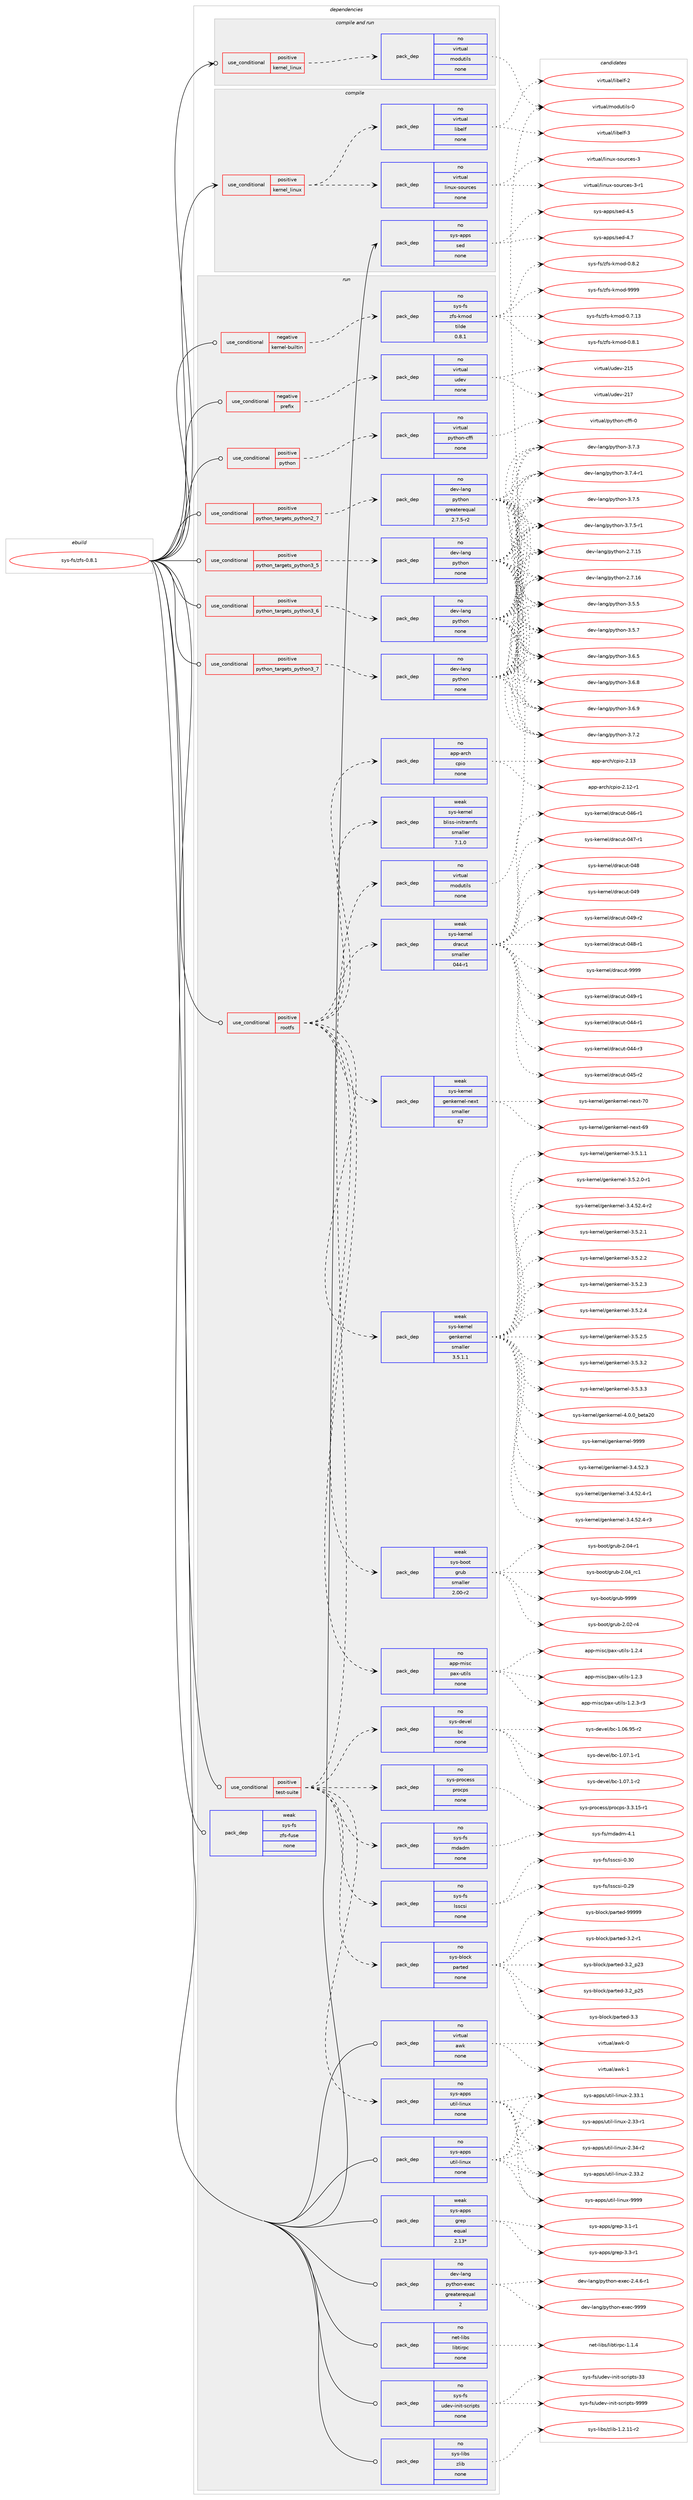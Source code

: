 digraph prolog {

# *************
# Graph options
# *************

newrank=true;
concentrate=true;
compound=true;
graph [rankdir=LR,fontname=Helvetica,fontsize=10,ranksep=1.5];#, ranksep=2.5, nodesep=0.2];
edge  [arrowhead=vee];
node  [fontname=Helvetica,fontsize=10];

# **********
# The ebuild
# **********

subgraph cluster_leftcol {
color=gray;
rank=same;
label=<<i>ebuild</i>>;
id [label="sys-fs/zfs-0.8.1", color=red, width=4, href="../sys-fs/zfs-0.8.1.svg"];
}

# ****************
# The dependencies
# ****************

subgraph cluster_midcol {
color=gray;
label=<<i>dependencies</i>>;
subgraph cluster_compile {
fillcolor="#eeeeee";
style=filled;
label=<<i>compile</i>>;
subgraph cond214750 {
dependency893509 [label=<<TABLE BORDER="0" CELLBORDER="1" CELLSPACING="0" CELLPADDING="4"><TR><TD ROWSPAN="3" CELLPADDING="10">use_conditional</TD></TR><TR><TD>positive</TD></TR><TR><TD>kernel_linux</TD></TR></TABLE>>, shape=none, color=red];
subgraph pack663098 {
dependency893510 [label=<<TABLE BORDER="0" CELLBORDER="1" CELLSPACING="0" CELLPADDING="4" WIDTH="220"><TR><TD ROWSPAN="6" CELLPADDING="30">pack_dep</TD></TR><TR><TD WIDTH="110">no</TD></TR><TR><TD>virtual</TD></TR><TR><TD>linux-sources</TD></TR><TR><TD>none</TD></TR><TR><TD></TD></TR></TABLE>>, shape=none, color=blue];
}
dependency893509:e -> dependency893510:w [weight=20,style="dashed",arrowhead="vee"];
subgraph pack663099 {
dependency893511 [label=<<TABLE BORDER="0" CELLBORDER="1" CELLSPACING="0" CELLPADDING="4" WIDTH="220"><TR><TD ROWSPAN="6" CELLPADDING="30">pack_dep</TD></TR><TR><TD WIDTH="110">no</TD></TR><TR><TD>virtual</TD></TR><TR><TD>libelf</TD></TR><TR><TD>none</TD></TR><TR><TD></TD></TR></TABLE>>, shape=none, color=blue];
}
dependency893509:e -> dependency893511:w [weight=20,style="dashed",arrowhead="vee"];
}
id:e -> dependency893509:w [weight=20,style="solid",arrowhead="vee"];
subgraph pack663100 {
dependency893512 [label=<<TABLE BORDER="0" CELLBORDER="1" CELLSPACING="0" CELLPADDING="4" WIDTH="220"><TR><TD ROWSPAN="6" CELLPADDING="30">pack_dep</TD></TR><TR><TD WIDTH="110">no</TD></TR><TR><TD>sys-apps</TD></TR><TR><TD>sed</TD></TR><TR><TD>none</TD></TR><TR><TD></TD></TR></TABLE>>, shape=none, color=blue];
}
id:e -> dependency893512:w [weight=20,style="solid",arrowhead="vee"];
}
subgraph cluster_compileandrun {
fillcolor="#eeeeee";
style=filled;
label=<<i>compile and run</i>>;
subgraph cond214751 {
dependency893513 [label=<<TABLE BORDER="0" CELLBORDER="1" CELLSPACING="0" CELLPADDING="4"><TR><TD ROWSPAN="3" CELLPADDING="10">use_conditional</TD></TR><TR><TD>positive</TD></TR><TR><TD>kernel_linux</TD></TR></TABLE>>, shape=none, color=red];
subgraph pack663101 {
dependency893514 [label=<<TABLE BORDER="0" CELLBORDER="1" CELLSPACING="0" CELLPADDING="4" WIDTH="220"><TR><TD ROWSPAN="6" CELLPADDING="30">pack_dep</TD></TR><TR><TD WIDTH="110">no</TD></TR><TR><TD>virtual</TD></TR><TR><TD>modutils</TD></TR><TR><TD>none</TD></TR><TR><TD></TD></TR></TABLE>>, shape=none, color=blue];
}
dependency893513:e -> dependency893514:w [weight=20,style="dashed",arrowhead="vee"];
}
id:e -> dependency893513:w [weight=20,style="solid",arrowhead="odotvee"];
}
subgraph cluster_run {
fillcolor="#eeeeee";
style=filled;
label=<<i>run</i>>;
subgraph cond214752 {
dependency893515 [label=<<TABLE BORDER="0" CELLBORDER="1" CELLSPACING="0" CELLPADDING="4"><TR><TD ROWSPAN="3" CELLPADDING="10">use_conditional</TD></TR><TR><TD>negative</TD></TR><TR><TD>kernel-builtin</TD></TR></TABLE>>, shape=none, color=red];
subgraph pack663102 {
dependency893516 [label=<<TABLE BORDER="0" CELLBORDER="1" CELLSPACING="0" CELLPADDING="4" WIDTH="220"><TR><TD ROWSPAN="6" CELLPADDING="30">pack_dep</TD></TR><TR><TD WIDTH="110">no</TD></TR><TR><TD>sys-fs</TD></TR><TR><TD>zfs-kmod</TD></TR><TR><TD>tilde</TD></TR><TR><TD>0.8.1</TD></TR></TABLE>>, shape=none, color=blue];
}
dependency893515:e -> dependency893516:w [weight=20,style="dashed",arrowhead="vee"];
}
id:e -> dependency893515:w [weight=20,style="solid",arrowhead="odot"];
subgraph cond214753 {
dependency893517 [label=<<TABLE BORDER="0" CELLBORDER="1" CELLSPACING="0" CELLPADDING="4"><TR><TD ROWSPAN="3" CELLPADDING="10">use_conditional</TD></TR><TR><TD>negative</TD></TR><TR><TD>prefix</TD></TR></TABLE>>, shape=none, color=red];
subgraph pack663103 {
dependency893518 [label=<<TABLE BORDER="0" CELLBORDER="1" CELLSPACING="0" CELLPADDING="4" WIDTH="220"><TR><TD ROWSPAN="6" CELLPADDING="30">pack_dep</TD></TR><TR><TD WIDTH="110">no</TD></TR><TR><TD>virtual</TD></TR><TR><TD>udev</TD></TR><TR><TD>none</TD></TR><TR><TD></TD></TR></TABLE>>, shape=none, color=blue];
}
dependency893517:e -> dependency893518:w [weight=20,style="dashed",arrowhead="vee"];
}
id:e -> dependency893517:w [weight=20,style="solid",arrowhead="odot"];
subgraph cond214754 {
dependency893519 [label=<<TABLE BORDER="0" CELLBORDER="1" CELLSPACING="0" CELLPADDING="4"><TR><TD ROWSPAN="3" CELLPADDING="10">use_conditional</TD></TR><TR><TD>positive</TD></TR><TR><TD>python</TD></TR></TABLE>>, shape=none, color=red];
subgraph pack663104 {
dependency893520 [label=<<TABLE BORDER="0" CELLBORDER="1" CELLSPACING="0" CELLPADDING="4" WIDTH="220"><TR><TD ROWSPAN="6" CELLPADDING="30">pack_dep</TD></TR><TR><TD WIDTH="110">no</TD></TR><TR><TD>virtual</TD></TR><TR><TD>python-cffi</TD></TR><TR><TD>none</TD></TR><TR><TD></TD></TR></TABLE>>, shape=none, color=blue];
}
dependency893519:e -> dependency893520:w [weight=20,style="dashed",arrowhead="vee"];
}
id:e -> dependency893519:w [weight=20,style="solid",arrowhead="odot"];
subgraph cond214755 {
dependency893521 [label=<<TABLE BORDER="0" CELLBORDER="1" CELLSPACING="0" CELLPADDING="4"><TR><TD ROWSPAN="3" CELLPADDING="10">use_conditional</TD></TR><TR><TD>positive</TD></TR><TR><TD>python_targets_python2_7</TD></TR></TABLE>>, shape=none, color=red];
subgraph pack663105 {
dependency893522 [label=<<TABLE BORDER="0" CELLBORDER="1" CELLSPACING="0" CELLPADDING="4" WIDTH="220"><TR><TD ROWSPAN="6" CELLPADDING="30">pack_dep</TD></TR><TR><TD WIDTH="110">no</TD></TR><TR><TD>dev-lang</TD></TR><TR><TD>python</TD></TR><TR><TD>greaterequal</TD></TR><TR><TD>2.7.5-r2</TD></TR></TABLE>>, shape=none, color=blue];
}
dependency893521:e -> dependency893522:w [weight=20,style="dashed",arrowhead="vee"];
}
id:e -> dependency893521:w [weight=20,style="solid",arrowhead="odot"];
subgraph cond214756 {
dependency893523 [label=<<TABLE BORDER="0" CELLBORDER="1" CELLSPACING="0" CELLPADDING="4"><TR><TD ROWSPAN="3" CELLPADDING="10">use_conditional</TD></TR><TR><TD>positive</TD></TR><TR><TD>python_targets_python3_5</TD></TR></TABLE>>, shape=none, color=red];
subgraph pack663106 {
dependency893524 [label=<<TABLE BORDER="0" CELLBORDER="1" CELLSPACING="0" CELLPADDING="4" WIDTH="220"><TR><TD ROWSPAN="6" CELLPADDING="30">pack_dep</TD></TR><TR><TD WIDTH="110">no</TD></TR><TR><TD>dev-lang</TD></TR><TR><TD>python</TD></TR><TR><TD>none</TD></TR><TR><TD></TD></TR></TABLE>>, shape=none, color=blue];
}
dependency893523:e -> dependency893524:w [weight=20,style="dashed",arrowhead="vee"];
}
id:e -> dependency893523:w [weight=20,style="solid",arrowhead="odot"];
subgraph cond214757 {
dependency893525 [label=<<TABLE BORDER="0" CELLBORDER="1" CELLSPACING="0" CELLPADDING="4"><TR><TD ROWSPAN="3" CELLPADDING="10">use_conditional</TD></TR><TR><TD>positive</TD></TR><TR><TD>python_targets_python3_6</TD></TR></TABLE>>, shape=none, color=red];
subgraph pack663107 {
dependency893526 [label=<<TABLE BORDER="0" CELLBORDER="1" CELLSPACING="0" CELLPADDING="4" WIDTH="220"><TR><TD ROWSPAN="6" CELLPADDING="30">pack_dep</TD></TR><TR><TD WIDTH="110">no</TD></TR><TR><TD>dev-lang</TD></TR><TR><TD>python</TD></TR><TR><TD>none</TD></TR><TR><TD></TD></TR></TABLE>>, shape=none, color=blue];
}
dependency893525:e -> dependency893526:w [weight=20,style="dashed",arrowhead="vee"];
}
id:e -> dependency893525:w [weight=20,style="solid",arrowhead="odot"];
subgraph cond214758 {
dependency893527 [label=<<TABLE BORDER="0" CELLBORDER="1" CELLSPACING="0" CELLPADDING="4"><TR><TD ROWSPAN="3" CELLPADDING="10">use_conditional</TD></TR><TR><TD>positive</TD></TR><TR><TD>python_targets_python3_7</TD></TR></TABLE>>, shape=none, color=red];
subgraph pack663108 {
dependency893528 [label=<<TABLE BORDER="0" CELLBORDER="1" CELLSPACING="0" CELLPADDING="4" WIDTH="220"><TR><TD ROWSPAN="6" CELLPADDING="30">pack_dep</TD></TR><TR><TD WIDTH="110">no</TD></TR><TR><TD>dev-lang</TD></TR><TR><TD>python</TD></TR><TR><TD>none</TD></TR><TR><TD></TD></TR></TABLE>>, shape=none, color=blue];
}
dependency893527:e -> dependency893528:w [weight=20,style="dashed",arrowhead="vee"];
}
id:e -> dependency893527:w [weight=20,style="solid",arrowhead="odot"];
subgraph cond214759 {
dependency893529 [label=<<TABLE BORDER="0" CELLBORDER="1" CELLSPACING="0" CELLPADDING="4"><TR><TD ROWSPAN="3" CELLPADDING="10">use_conditional</TD></TR><TR><TD>positive</TD></TR><TR><TD>rootfs</TD></TR></TABLE>>, shape=none, color=red];
subgraph pack663109 {
dependency893530 [label=<<TABLE BORDER="0" CELLBORDER="1" CELLSPACING="0" CELLPADDING="4" WIDTH="220"><TR><TD ROWSPAN="6" CELLPADDING="30">pack_dep</TD></TR><TR><TD WIDTH="110">no</TD></TR><TR><TD>app-arch</TD></TR><TR><TD>cpio</TD></TR><TR><TD>none</TD></TR><TR><TD></TD></TR></TABLE>>, shape=none, color=blue];
}
dependency893529:e -> dependency893530:w [weight=20,style="dashed",arrowhead="vee"];
subgraph pack663110 {
dependency893531 [label=<<TABLE BORDER="0" CELLBORDER="1" CELLSPACING="0" CELLPADDING="4" WIDTH="220"><TR><TD ROWSPAN="6" CELLPADDING="30">pack_dep</TD></TR><TR><TD WIDTH="110">no</TD></TR><TR><TD>app-misc</TD></TR><TR><TD>pax-utils</TD></TR><TR><TD>none</TD></TR><TR><TD></TD></TR></TABLE>>, shape=none, color=blue];
}
dependency893529:e -> dependency893531:w [weight=20,style="dashed",arrowhead="vee"];
subgraph pack663111 {
dependency893532 [label=<<TABLE BORDER="0" CELLBORDER="1" CELLSPACING="0" CELLPADDING="4" WIDTH="220"><TR><TD ROWSPAN="6" CELLPADDING="30">pack_dep</TD></TR><TR><TD WIDTH="110">weak</TD></TR><TR><TD>sys-boot</TD></TR><TR><TD>grub</TD></TR><TR><TD>smaller</TD></TR><TR><TD>2.00-r2</TD></TR></TABLE>>, shape=none, color=blue];
}
dependency893529:e -> dependency893532:w [weight=20,style="dashed",arrowhead="vee"];
subgraph pack663112 {
dependency893533 [label=<<TABLE BORDER="0" CELLBORDER="1" CELLSPACING="0" CELLPADDING="4" WIDTH="220"><TR><TD ROWSPAN="6" CELLPADDING="30">pack_dep</TD></TR><TR><TD WIDTH="110">weak</TD></TR><TR><TD>sys-kernel</TD></TR><TR><TD>genkernel</TD></TR><TR><TD>smaller</TD></TR><TR><TD>3.5.1.1</TD></TR></TABLE>>, shape=none, color=blue];
}
dependency893529:e -> dependency893533:w [weight=20,style="dashed",arrowhead="vee"];
subgraph pack663113 {
dependency893534 [label=<<TABLE BORDER="0" CELLBORDER="1" CELLSPACING="0" CELLPADDING="4" WIDTH="220"><TR><TD ROWSPAN="6" CELLPADDING="30">pack_dep</TD></TR><TR><TD WIDTH="110">weak</TD></TR><TR><TD>sys-kernel</TD></TR><TR><TD>genkernel-next</TD></TR><TR><TD>smaller</TD></TR><TR><TD>67</TD></TR></TABLE>>, shape=none, color=blue];
}
dependency893529:e -> dependency893534:w [weight=20,style="dashed",arrowhead="vee"];
subgraph pack663114 {
dependency893535 [label=<<TABLE BORDER="0" CELLBORDER="1" CELLSPACING="0" CELLPADDING="4" WIDTH="220"><TR><TD ROWSPAN="6" CELLPADDING="30">pack_dep</TD></TR><TR><TD WIDTH="110">weak</TD></TR><TR><TD>sys-kernel</TD></TR><TR><TD>bliss-initramfs</TD></TR><TR><TD>smaller</TD></TR><TR><TD>7.1.0</TD></TR></TABLE>>, shape=none, color=blue];
}
dependency893529:e -> dependency893535:w [weight=20,style="dashed",arrowhead="vee"];
subgraph pack663115 {
dependency893536 [label=<<TABLE BORDER="0" CELLBORDER="1" CELLSPACING="0" CELLPADDING="4" WIDTH="220"><TR><TD ROWSPAN="6" CELLPADDING="30">pack_dep</TD></TR><TR><TD WIDTH="110">weak</TD></TR><TR><TD>sys-kernel</TD></TR><TR><TD>dracut</TD></TR><TR><TD>smaller</TD></TR><TR><TD>044-r1</TD></TR></TABLE>>, shape=none, color=blue];
}
dependency893529:e -> dependency893536:w [weight=20,style="dashed",arrowhead="vee"];
}
id:e -> dependency893529:w [weight=20,style="solid",arrowhead="odot"];
subgraph cond214760 {
dependency893537 [label=<<TABLE BORDER="0" CELLBORDER="1" CELLSPACING="0" CELLPADDING="4"><TR><TD ROWSPAN="3" CELLPADDING="10">use_conditional</TD></TR><TR><TD>positive</TD></TR><TR><TD>test-suite</TD></TR></TABLE>>, shape=none, color=red];
subgraph pack663116 {
dependency893538 [label=<<TABLE BORDER="0" CELLBORDER="1" CELLSPACING="0" CELLPADDING="4" WIDTH="220"><TR><TD ROWSPAN="6" CELLPADDING="30">pack_dep</TD></TR><TR><TD WIDTH="110">no</TD></TR><TR><TD>sys-apps</TD></TR><TR><TD>util-linux</TD></TR><TR><TD>none</TD></TR><TR><TD></TD></TR></TABLE>>, shape=none, color=blue];
}
dependency893537:e -> dependency893538:w [weight=20,style="dashed",arrowhead="vee"];
subgraph pack663117 {
dependency893539 [label=<<TABLE BORDER="0" CELLBORDER="1" CELLSPACING="0" CELLPADDING="4" WIDTH="220"><TR><TD ROWSPAN="6" CELLPADDING="30">pack_dep</TD></TR><TR><TD WIDTH="110">no</TD></TR><TR><TD>sys-devel</TD></TR><TR><TD>bc</TD></TR><TR><TD>none</TD></TR><TR><TD></TD></TR></TABLE>>, shape=none, color=blue];
}
dependency893537:e -> dependency893539:w [weight=20,style="dashed",arrowhead="vee"];
subgraph pack663118 {
dependency893540 [label=<<TABLE BORDER="0" CELLBORDER="1" CELLSPACING="0" CELLPADDING="4" WIDTH="220"><TR><TD ROWSPAN="6" CELLPADDING="30">pack_dep</TD></TR><TR><TD WIDTH="110">no</TD></TR><TR><TD>sys-block</TD></TR><TR><TD>parted</TD></TR><TR><TD>none</TD></TR><TR><TD></TD></TR></TABLE>>, shape=none, color=blue];
}
dependency893537:e -> dependency893540:w [weight=20,style="dashed",arrowhead="vee"];
subgraph pack663119 {
dependency893541 [label=<<TABLE BORDER="0" CELLBORDER="1" CELLSPACING="0" CELLPADDING="4" WIDTH="220"><TR><TD ROWSPAN="6" CELLPADDING="30">pack_dep</TD></TR><TR><TD WIDTH="110">no</TD></TR><TR><TD>sys-fs</TD></TR><TR><TD>lsscsi</TD></TR><TR><TD>none</TD></TR><TR><TD></TD></TR></TABLE>>, shape=none, color=blue];
}
dependency893537:e -> dependency893541:w [weight=20,style="dashed",arrowhead="vee"];
subgraph pack663120 {
dependency893542 [label=<<TABLE BORDER="0" CELLBORDER="1" CELLSPACING="0" CELLPADDING="4" WIDTH="220"><TR><TD ROWSPAN="6" CELLPADDING="30">pack_dep</TD></TR><TR><TD WIDTH="110">no</TD></TR><TR><TD>sys-fs</TD></TR><TR><TD>mdadm</TD></TR><TR><TD>none</TD></TR><TR><TD></TD></TR></TABLE>>, shape=none, color=blue];
}
dependency893537:e -> dependency893542:w [weight=20,style="dashed",arrowhead="vee"];
subgraph pack663121 {
dependency893543 [label=<<TABLE BORDER="0" CELLBORDER="1" CELLSPACING="0" CELLPADDING="4" WIDTH="220"><TR><TD ROWSPAN="6" CELLPADDING="30">pack_dep</TD></TR><TR><TD WIDTH="110">no</TD></TR><TR><TD>sys-process</TD></TR><TR><TD>procps</TD></TR><TR><TD>none</TD></TR><TR><TD></TD></TR></TABLE>>, shape=none, color=blue];
}
dependency893537:e -> dependency893543:w [weight=20,style="dashed",arrowhead="vee"];
subgraph pack663122 {
dependency893544 [label=<<TABLE BORDER="0" CELLBORDER="1" CELLSPACING="0" CELLPADDING="4" WIDTH="220"><TR><TD ROWSPAN="6" CELLPADDING="30">pack_dep</TD></TR><TR><TD WIDTH="110">no</TD></TR><TR><TD>virtual</TD></TR><TR><TD>modutils</TD></TR><TR><TD>none</TD></TR><TR><TD></TD></TR></TABLE>>, shape=none, color=blue];
}
dependency893537:e -> dependency893544:w [weight=20,style="dashed",arrowhead="vee"];
}
id:e -> dependency893537:w [weight=20,style="solid",arrowhead="odot"];
subgraph pack663123 {
dependency893545 [label=<<TABLE BORDER="0" CELLBORDER="1" CELLSPACING="0" CELLPADDING="4" WIDTH="220"><TR><TD ROWSPAN="6" CELLPADDING="30">pack_dep</TD></TR><TR><TD WIDTH="110">no</TD></TR><TR><TD>dev-lang</TD></TR><TR><TD>python-exec</TD></TR><TR><TD>greaterequal</TD></TR><TR><TD>2</TD></TR></TABLE>>, shape=none, color=blue];
}
id:e -> dependency893545:w [weight=20,style="solid",arrowhead="odot"];
subgraph pack663124 {
dependency893546 [label=<<TABLE BORDER="0" CELLBORDER="1" CELLSPACING="0" CELLPADDING="4" WIDTH="220"><TR><TD ROWSPAN="6" CELLPADDING="30">pack_dep</TD></TR><TR><TD WIDTH="110">no</TD></TR><TR><TD>net-libs</TD></TR><TR><TD>libtirpc</TD></TR><TR><TD>none</TD></TR><TR><TD></TD></TR></TABLE>>, shape=none, color=blue];
}
id:e -> dependency893546:w [weight=20,style="solid",arrowhead="odot"];
subgraph pack663125 {
dependency893547 [label=<<TABLE BORDER="0" CELLBORDER="1" CELLSPACING="0" CELLPADDING="4" WIDTH="220"><TR><TD ROWSPAN="6" CELLPADDING="30">pack_dep</TD></TR><TR><TD WIDTH="110">no</TD></TR><TR><TD>sys-apps</TD></TR><TR><TD>util-linux</TD></TR><TR><TD>none</TD></TR><TR><TD></TD></TR></TABLE>>, shape=none, color=blue];
}
id:e -> dependency893547:w [weight=20,style="solid",arrowhead="odot"];
subgraph pack663126 {
dependency893548 [label=<<TABLE BORDER="0" CELLBORDER="1" CELLSPACING="0" CELLPADDING="4" WIDTH="220"><TR><TD ROWSPAN="6" CELLPADDING="30">pack_dep</TD></TR><TR><TD WIDTH="110">no</TD></TR><TR><TD>sys-fs</TD></TR><TR><TD>udev-init-scripts</TD></TR><TR><TD>none</TD></TR><TR><TD></TD></TR></TABLE>>, shape=none, color=blue];
}
id:e -> dependency893548:w [weight=20,style="solid",arrowhead="odot"];
subgraph pack663127 {
dependency893549 [label=<<TABLE BORDER="0" CELLBORDER="1" CELLSPACING="0" CELLPADDING="4" WIDTH="220"><TR><TD ROWSPAN="6" CELLPADDING="30">pack_dep</TD></TR><TR><TD WIDTH="110">no</TD></TR><TR><TD>sys-libs</TD></TR><TR><TD>zlib</TD></TR><TR><TD>none</TD></TR><TR><TD></TD></TR></TABLE>>, shape=none, color=blue];
}
id:e -> dependency893549:w [weight=20,style="solid",arrowhead="odot"];
subgraph pack663128 {
dependency893550 [label=<<TABLE BORDER="0" CELLBORDER="1" CELLSPACING="0" CELLPADDING="4" WIDTH="220"><TR><TD ROWSPAN="6" CELLPADDING="30">pack_dep</TD></TR><TR><TD WIDTH="110">no</TD></TR><TR><TD>virtual</TD></TR><TR><TD>awk</TD></TR><TR><TD>none</TD></TR><TR><TD></TD></TR></TABLE>>, shape=none, color=blue];
}
id:e -> dependency893550:w [weight=20,style="solid",arrowhead="odot"];
subgraph pack663129 {
dependency893551 [label=<<TABLE BORDER="0" CELLBORDER="1" CELLSPACING="0" CELLPADDING="4" WIDTH="220"><TR><TD ROWSPAN="6" CELLPADDING="30">pack_dep</TD></TR><TR><TD WIDTH="110">weak</TD></TR><TR><TD>sys-apps</TD></TR><TR><TD>grep</TD></TR><TR><TD>equal</TD></TR><TR><TD>2.13*</TD></TR></TABLE>>, shape=none, color=blue];
}
id:e -> dependency893551:w [weight=20,style="solid",arrowhead="odot"];
subgraph pack663130 {
dependency893552 [label=<<TABLE BORDER="0" CELLBORDER="1" CELLSPACING="0" CELLPADDING="4" WIDTH="220"><TR><TD ROWSPAN="6" CELLPADDING="30">pack_dep</TD></TR><TR><TD WIDTH="110">weak</TD></TR><TR><TD>sys-fs</TD></TR><TR><TD>zfs-fuse</TD></TR><TR><TD>none</TD></TR><TR><TD></TD></TR></TABLE>>, shape=none, color=blue];
}
id:e -> dependency893552:w [weight=20,style="solid",arrowhead="odot"];
}
}

# **************
# The candidates
# **************

subgraph cluster_choices {
rank=same;
color=gray;
label=<<i>candidates</i>>;

subgraph choice663098 {
color=black;
nodesep=1;
choice118105114116117971084710810511011712045115111117114991011154551 [label="virtual/linux-sources-3", color=red, width=4,href="../virtual/linux-sources-3.svg"];
choice1181051141161179710847108105110117120451151111171149910111545514511449 [label="virtual/linux-sources-3-r1", color=red, width=4,href="../virtual/linux-sources-3-r1.svg"];
dependency893510:e -> choice118105114116117971084710810511011712045115111117114991011154551:w [style=dotted,weight="100"];
dependency893510:e -> choice1181051141161179710847108105110117120451151111171149910111545514511449:w [style=dotted,weight="100"];
}
subgraph choice663099 {
color=black;
nodesep=1;
choice1181051141161179710847108105981011081024550 [label="virtual/libelf-2", color=red, width=4,href="../virtual/libelf-2.svg"];
choice1181051141161179710847108105981011081024551 [label="virtual/libelf-3", color=red, width=4,href="../virtual/libelf-3.svg"];
dependency893511:e -> choice1181051141161179710847108105981011081024550:w [style=dotted,weight="100"];
dependency893511:e -> choice1181051141161179710847108105981011081024551:w [style=dotted,weight="100"];
}
subgraph choice663100 {
color=black;
nodesep=1;
choice11512111545971121121154711510110045524653 [label="sys-apps/sed-4.5", color=red, width=4,href="../sys-apps/sed-4.5.svg"];
choice11512111545971121121154711510110045524655 [label="sys-apps/sed-4.7", color=red, width=4,href="../sys-apps/sed-4.7.svg"];
dependency893512:e -> choice11512111545971121121154711510110045524653:w [style=dotted,weight="100"];
dependency893512:e -> choice11512111545971121121154711510110045524655:w [style=dotted,weight="100"];
}
subgraph choice663101 {
color=black;
nodesep=1;
choice11810511411611797108471091111001171161051081154548 [label="virtual/modutils-0", color=red, width=4,href="../virtual/modutils-0.svg"];
dependency893514:e -> choice11810511411611797108471091111001171161051081154548:w [style=dotted,weight="100"];
}
subgraph choice663102 {
color=black;
nodesep=1;
choice11512111545102115471221021154510710911110045484655464951 [label="sys-fs/zfs-kmod-0.7.13", color=red, width=4,href="../sys-fs/zfs-kmod-0.7.13.svg"];
choice115121115451021154712210211545107109111100454846564649 [label="sys-fs/zfs-kmod-0.8.1", color=red, width=4,href="../sys-fs/zfs-kmod-0.8.1.svg"];
choice115121115451021154712210211545107109111100454846564650 [label="sys-fs/zfs-kmod-0.8.2", color=red, width=4,href="../sys-fs/zfs-kmod-0.8.2.svg"];
choice1151211154510211547122102115451071091111004557575757 [label="sys-fs/zfs-kmod-9999", color=red, width=4,href="../sys-fs/zfs-kmod-9999.svg"];
dependency893516:e -> choice11512111545102115471221021154510710911110045484655464951:w [style=dotted,weight="100"];
dependency893516:e -> choice115121115451021154712210211545107109111100454846564649:w [style=dotted,weight="100"];
dependency893516:e -> choice115121115451021154712210211545107109111100454846564650:w [style=dotted,weight="100"];
dependency893516:e -> choice1151211154510211547122102115451071091111004557575757:w [style=dotted,weight="100"];
}
subgraph choice663103 {
color=black;
nodesep=1;
choice118105114116117971084711710010111845504953 [label="virtual/udev-215", color=red, width=4,href="../virtual/udev-215.svg"];
choice118105114116117971084711710010111845504955 [label="virtual/udev-217", color=red, width=4,href="../virtual/udev-217.svg"];
dependency893518:e -> choice118105114116117971084711710010111845504953:w [style=dotted,weight="100"];
dependency893518:e -> choice118105114116117971084711710010111845504955:w [style=dotted,weight="100"];
}
subgraph choice663104 {
color=black;
nodesep=1;
choice118105114116117971084711212111610411111045991021021054548 [label="virtual/python-cffi-0", color=red, width=4,href="../virtual/python-cffi-0.svg"];
dependency893520:e -> choice118105114116117971084711212111610411111045991021021054548:w [style=dotted,weight="100"];
}
subgraph choice663105 {
color=black;
nodesep=1;
choice10010111845108971101034711212111610411111045504655464953 [label="dev-lang/python-2.7.15", color=red, width=4,href="../dev-lang/python-2.7.15.svg"];
choice10010111845108971101034711212111610411111045504655464954 [label="dev-lang/python-2.7.16", color=red, width=4,href="../dev-lang/python-2.7.16.svg"];
choice100101118451089711010347112121116104111110455146534653 [label="dev-lang/python-3.5.5", color=red, width=4,href="../dev-lang/python-3.5.5.svg"];
choice100101118451089711010347112121116104111110455146534655 [label="dev-lang/python-3.5.7", color=red, width=4,href="../dev-lang/python-3.5.7.svg"];
choice100101118451089711010347112121116104111110455146544653 [label="dev-lang/python-3.6.5", color=red, width=4,href="../dev-lang/python-3.6.5.svg"];
choice100101118451089711010347112121116104111110455146544656 [label="dev-lang/python-3.6.8", color=red, width=4,href="../dev-lang/python-3.6.8.svg"];
choice100101118451089711010347112121116104111110455146544657 [label="dev-lang/python-3.6.9", color=red, width=4,href="../dev-lang/python-3.6.9.svg"];
choice100101118451089711010347112121116104111110455146554650 [label="dev-lang/python-3.7.2", color=red, width=4,href="../dev-lang/python-3.7.2.svg"];
choice100101118451089711010347112121116104111110455146554651 [label="dev-lang/python-3.7.3", color=red, width=4,href="../dev-lang/python-3.7.3.svg"];
choice1001011184510897110103471121211161041111104551465546524511449 [label="dev-lang/python-3.7.4-r1", color=red, width=4,href="../dev-lang/python-3.7.4-r1.svg"];
choice100101118451089711010347112121116104111110455146554653 [label="dev-lang/python-3.7.5", color=red, width=4,href="../dev-lang/python-3.7.5.svg"];
choice1001011184510897110103471121211161041111104551465546534511449 [label="dev-lang/python-3.7.5-r1", color=red, width=4,href="../dev-lang/python-3.7.5-r1.svg"];
dependency893522:e -> choice10010111845108971101034711212111610411111045504655464953:w [style=dotted,weight="100"];
dependency893522:e -> choice10010111845108971101034711212111610411111045504655464954:w [style=dotted,weight="100"];
dependency893522:e -> choice100101118451089711010347112121116104111110455146534653:w [style=dotted,weight="100"];
dependency893522:e -> choice100101118451089711010347112121116104111110455146534655:w [style=dotted,weight="100"];
dependency893522:e -> choice100101118451089711010347112121116104111110455146544653:w [style=dotted,weight="100"];
dependency893522:e -> choice100101118451089711010347112121116104111110455146544656:w [style=dotted,weight="100"];
dependency893522:e -> choice100101118451089711010347112121116104111110455146544657:w [style=dotted,weight="100"];
dependency893522:e -> choice100101118451089711010347112121116104111110455146554650:w [style=dotted,weight="100"];
dependency893522:e -> choice100101118451089711010347112121116104111110455146554651:w [style=dotted,weight="100"];
dependency893522:e -> choice1001011184510897110103471121211161041111104551465546524511449:w [style=dotted,weight="100"];
dependency893522:e -> choice100101118451089711010347112121116104111110455146554653:w [style=dotted,weight="100"];
dependency893522:e -> choice1001011184510897110103471121211161041111104551465546534511449:w [style=dotted,weight="100"];
}
subgraph choice663106 {
color=black;
nodesep=1;
choice10010111845108971101034711212111610411111045504655464953 [label="dev-lang/python-2.7.15", color=red, width=4,href="../dev-lang/python-2.7.15.svg"];
choice10010111845108971101034711212111610411111045504655464954 [label="dev-lang/python-2.7.16", color=red, width=4,href="../dev-lang/python-2.7.16.svg"];
choice100101118451089711010347112121116104111110455146534653 [label="dev-lang/python-3.5.5", color=red, width=4,href="../dev-lang/python-3.5.5.svg"];
choice100101118451089711010347112121116104111110455146534655 [label="dev-lang/python-3.5.7", color=red, width=4,href="../dev-lang/python-3.5.7.svg"];
choice100101118451089711010347112121116104111110455146544653 [label="dev-lang/python-3.6.5", color=red, width=4,href="../dev-lang/python-3.6.5.svg"];
choice100101118451089711010347112121116104111110455146544656 [label="dev-lang/python-3.6.8", color=red, width=4,href="../dev-lang/python-3.6.8.svg"];
choice100101118451089711010347112121116104111110455146544657 [label="dev-lang/python-3.6.9", color=red, width=4,href="../dev-lang/python-3.6.9.svg"];
choice100101118451089711010347112121116104111110455146554650 [label="dev-lang/python-3.7.2", color=red, width=4,href="../dev-lang/python-3.7.2.svg"];
choice100101118451089711010347112121116104111110455146554651 [label="dev-lang/python-3.7.3", color=red, width=4,href="../dev-lang/python-3.7.3.svg"];
choice1001011184510897110103471121211161041111104551465546524511449 [label="dev-lang/python-3.7.4-r1", color=red, width=4,href="../dev-lang/python-3.7.4-r1.svg"];
choice100101118451089711010347112121116104111110455146554653 [label="dev-lang/python-3.7.5", color=red, width=4,href="../dev-lang/python-3.7.5.svg"];
choice1001011184510897110103471121211161041111104551465546534511449 [label="dev-lang/python-3.7.5-r1", color=red, width=4,href="../dev-lang/python-3.7.5-r1.svg"];
dependency893524:e -> choice10010111845108971101034711212111610411111045504655464953:w [style=dotted,weight="100"];
dependency893524:e -> choice10010111845108971101034711212111610411111045504655464954:w [style=dotted,weight="100"];
dependency893524:e -> choice100101118451089711010347112121116104111110455146534653:w [style=dotted,weight="100"];
dependency893524:e -> choice100101118451089711010347112121116104111110455146534655:w [style=dotted,weight="100"];
dependency893524:e -> choice100101118451089711010347112121116104111110455146544653:w [style=dotted,weight="100"];
dependency893524:e -> choice100101118451089711010347112121116104111110455146544656:w [style=dotted,weight="100"];
dependency893524:e -> choice100101118451089711010347112121116104111110455146544657:w [style=dotted,weight="100"];
dependency893524:e -> choice100101118451089711010347112121116104111110455146554650:w [style=dotted,weight="100"];
dependency893524:e -> choice100101118451089711010347112121116104111110455146554651:w [style=dotted,weight="100"];
dependency893524:e -> choice1001011184510897110103471121211161041111104551465546524511449:w [style=dotted,weight="100"];
dependency893524:e -> choice100101118451089711010347112121116104111110455146554653:w [style=dotted,weight="100"];
dependency893524:e -> choice1001011184510897110103471121211161041111104551465546534511449:w [style=dotted,weight="100"];
}
subgraph choice663107 {
color=black;
nodesep=1;
choice10010111845108971101034711212111610411111045504655464953 [label="dev-lang/python-2.7.15", color=red, width=4,href="../dev-lang/python-2.7.15.svg"];
choice10010111845108971101034711212111610411111045504655464954 [label="dev-lang/python-2.7.16", color=red, width=4,href="../dev-lang/python-2.7.16.svg"];
choice100101118451089711010347112121116104111110455146534653 [label="dev-lang/python-3.5.5", color=red, width=4,href="../dev-lang/python-3.5.5.svg"];
choice100101118451089711010347112121116104111110455146534655 [label="dev-lang/python-3.5.7", color=red, width=4,href="../dev-lang/python-3.5.7.svg"];
choice100101118451089711010347112121116104111110455146544653 [label="dev-lang/python-3.6.5", color=red, width=4,href="../dev-lang/python-3.6.5.svg"];
choice100101118451089711010347112121116104111110455146544656 [label="dev-lang/python-3.6.8", color=red, width=4,href="../dev-lang/python-3.6.8.svg"];
choice100101118451089711010347112121116104111110455146544657 [label="dev-lang/python-3.6.9", color=red, width=4,href="../dev-lang/python-3.6.9.svg"];
choice100101118451089711010347112121116104111110455146554650 [label="dev-lang/python-3.7.2", color=red, width=4,href="../dev-lang/python-3.7.2.svg"];
choice100101118451089711010347112121116104111110455146554651 [label="dev-lang/python-3.7.3", color=red, width=4,href="../dev-lang/python-3.7.3.svg"];
choice1001011184510897110103471121211161041111104551465546524511449 [label="dev-lang/python-3.7.4-r1", color=red, width=4,href="../dev-lang/python-3.7.4-r1.svg"];
choice100101118451089711010347112121116104111110455146554653 [label="dev-lang/python-3.7.5", color=red, width=4,href="../dev-lang/python-3.7.5.svg"];
choice1001011184510897110103471121211161041111104551465546534511449 [label="dev-lang/python-3.7.5-r1", color=red, width=4,href="../dev-lang/python-3.7.5-r1.svg"];
dependency893526:e -> choice10010111845108971101034711212111610411111045504655464953:w [style=dotted,weight="100"];
dependency893526:e -> choice10010111845108971101034711212111610411111045504655464954:w [style=dotted,weight="100"];
dependency893526:e -> choice100101118451089711010347112121116104111110455146534653:w [style=dotted,weight="100"];
dependency893526:e -> choice100101118451089711010347112121116104111110455146534655:w [style=dotted,weight="100"];
dependency893526:e -> choice100101118451089711010347112121116104111110455146544653:w [style=dotted,weight="100"];
dependency893526:e -> choice100101118451089711010347112121116104111110455146544656:w [style=dotted,weight="100"];
dependency893526:e -> choice100101118451089711010347112121116104111110455146544657:w [style=dotted,weight="100"];
dependency893526:e -> choice100101118451089711010347112121116104111110455146554650:w [style=dotted,weight="100"];
dependency893526:e -> choice100101118451089711010347112121116104111110455146554651:w [style=dotted,weight="100"];
dependency893526:e -> choice1001011184510897110103471121211161041111104551465546524511449:w [style=dotted,weight="100"];
dependency893526:e -> choice100101118451089711010347112121116104111110455146554653:w [style=dotted,weight="100"];
dependency893526:e -> choice1001011184510897110103471121211161041111104551465546534511449:w [style=dotted,weight="100"];
}
subgraph choice663108 {
color=black;
nodesep=1;
choice10010111845108971101034711212111610411111045504655464953 [label="dev-lang/python-2.7.15", color=red, width=4,href="../dev-lang/python-2.7.15.svg"];
choice10010111845108971101034711212111610411111045504655464954 [label="dev-lang/python-2.7.16", color=red, width=4,href="../dev-lang/python-2.7.16.svg"];
choice100101118451089711010347112121116104111110455146534653 [label="dev-lang/python-3.5.5", color=red, width=4,href="../dev-lang/python-3.5.5.svg"];
choice100101118451089711010347112121116104111110455146534655 [label="dev-lang/python-3.5.7", color=red, width=4,href="../dev-lang/python-3.5.7.svg"];
choice100101118451089711010347112121116104111110455146544653 [label="dev-lang/python-3.6.5", color=red, width=4,href="../dev-lang/python-3.6.5.svg"];
choice100101118451089711010347112121116104111110455146544656 [label="dev-lang/python-3.6.8", color=red, width=4,href="../dev-lang/python-3.6.8.svg"];
choice100101118451089711010347112121116104111110455146544657 [label="dev-lang/python-3.6.9", color=red, width=4,href="../dev-lang/python-3.6.9.svg"];
choice100101118451089711010347112121116104111110455146554650 [label="dev-lang/python-3.7.2", color=red, width=4,href="../dev-lang/python-3.7.2.svg"];
choice100101118451089711010347112121116104111110455146554651 [label="dev-lang/python-3.7.3", color=red, width=4,href="../dev-lang/python-3.7.3.svg"];
choice1001011184510897110103471121211161041111104551465546524511449 [label="dev-lang/python-3.7.4-r1", color=red, width=4,href="../dev-lang/python-3.7.4-r1.svg"];
choice100101118451089711010347112121116104111110455146554653 [label="dev-lang/python-3.7.5", color=red, width=4,href="../dev-lang/python-3.7.5.svg"];
choice1001011184510897110103471121211161041111104551465546534511449 [label="dev-lang/python-3.7.5-r1", color=red, width=4,href="../dev-lang/python-3.7.5-r1.svg"];
dependency893528:e -> choice10010111845108971101034711212111610411111045504655464953:w [style=dotted,weight="100"];
dependency893528:e -> choice10010111845108971101034711212111610411111045504655464954:w [style=dotted,weight="100"];
dependency893528:e -> choice100101118451089711010347112121116104111110455146534653:w [style=dotted,weight="100"];
dependency893528:e -> choice100101118451089711010347112121116104111110455146534655:w [style=dotted,weight="100"];
dependency893528:e -> choice100101118451089711010347112121116104111110455146544653:w [style=dotted,weight="100"];
dependency893528:e -> choice100101118451089711010347112121116104111110455146544656:w [style=dotted,weight="100"];
dependency893528:e -> choice100101118451089711010347112121116104111110455146544657:w [style=dotted,weight="100"];
dependency893528:e -> choice100101118451089711010347112121116104111110455146554650:w [style=dotted,weight="100"];
dependency893528:e -> choice100101118451089711010347112121116104111110455146554651:w [style=dotted,weight="100"];
dependency893528:e -> choice1001011184510897110103471121211161041111104551465546524511449:w [style=dotted,weight="100"];
dependency893528:e -> choice100101118451089711010347112121116104111110455146554653:w [style=dotted,weight="100"];
dependency893528:e -> choice1001011184510897110103471121211161041111104551465546534511449:w [style=dotted,weight="100"];
}
subgraph choice663109 {
color=black;
nodesep=1;
choice97112112459711499104479911210511145504649504511449 [label="app-arch/cpio-2.12-r1", color=red, width=4,href="../app-arch/cpio-2.12-r1.svg"];
choice9711211245971149910447991121051114550464951 [label="app-arch/cpio-2.13", color=red, width=4,href="../app-arch/cpio-2.13.svg"];
dependency893530:e -> choice97112112459711499104479911210511145504649504511449:w [style=dotted,weight="100"];
dependency893530:e -> choice9711211245971149910447991121051114550464951:w [style=dotted,weight="100"];
}
subgraph choice663110 {
color=black;
nodesep=1;
choice971121124510910511599471129712045117116105108115454946504651 [label="app-misc/pax-utils-1.2.3", color=red, width=4,href="../app-misc/pax-utils-1.2.3.svg"];
choice9711211245109105115994711297120451171161051081154549465046514511451 [label="app-misc/pax-utils-1.2.3-r3", color=red, width=4,href="../app-misc/pax-utils-1.2.3-r3.svg"];
choice971121124510910511599471129712045117116105108115454946504652 [label="app-misc/pax-utils-1.2.4", color=red, width=4,href="../app-misc/pax-utils-1.2.4.svg"];
dependency893531:e -> choice971121124510910511599471129712045117116105108115454946504651:w [style=dotted,weight="100"];
dependency893531:e -> choice9711211245109105115994711297120451171161051081154549465046514511451:w [style=dotted,weight="100"];
dependency893531:e -> choice971121124510910511599471129712045117116105108115454946504652:w [style=dotted,weight="100"];
}
subgraph choice663111 {
color=black;
nodesep=1;
choice1151211154598111111116471031141179845504648504511452 [label="sys-boot/grub-2.02-r4", color=red, width=4,href="../sys-boot/grub-2.02-r4.svg"];
choice1151211154598111111116471031141179845504648524511449 [label="sys-boot/grub-2.04-r1", color=red, width=4,href="../sys-boot/grub-2.04-r1.svg"];
choice115121115459811111111647103114117984550464852951149949 [label="sys-boot/grub-2.04_rc1", color=red, width=4,href="../sys-boot/grub-2.04_rc1.svg"];
choice115121115459811111111647103114117984557575757 [label="sys-boot/grub-9999", color=red, width=4,href="../sys-boot/grub-9999.svg"];
dependency893532:e -> choice1151211154598111111116471031141179845504648504511452:w [style=dotted,weight="100"];
dependency893532:e -> choice1151211154598111111116471031141179845504648524511449:w [style=dotted,weight="100"];
dependency893532:e -> choice115121115459811111111647103114117984550464852951149949:w [style=dotted,weight="100"];
dependency893532:e -> choice115121115459811111111647103114117984557575757:w [style=dotted,weight="100"];
}
subgraph choice663112 {
color=black;
nodesep=1;
choice1151211154510710111411010110847103101110107101114110101108455146524653504651 [label="sys-kernel/genkernel-3.4.52.3", color=red, width=4,href="../sys-kernel/genkernel-3.4.52.3.svg"];
choice11512111545107101114110101108471031011101071011141101011084551465246535046524511449 [label="sys-kernel/genkernel-3.4.52.4-r1", color=red, width=4,href="../sys-kernel/genkernel-3.4.52.4-r1.svg"];
choice11512111545107101114110101108471031011101071011141101011084551465246535046524511450 [label="sys-kernel/genkernel-3.4.52.4-r2", color=red, width=4,href="../sys-kernel/genkernel-3.4.52.4-r2.svg"];
choice11512111545107101114110101108471031011101071011141101011084551465246535046524511451 [label="sys-kernel/genkernel-3.4.52.4-r3", color=red, width=4,href="../sys-kernel/genkernel-3.4.52.4-r3.svg"];
choice11512111545107101114110101108471031011101071011141101011084551465346494649 [label="sys-kernel/genkernel-3.5.1.1", color=red, width=4,href="../sys-kernel/genkernel-3.5.1.1.svg"];
choice115121115451071011141101011084710310111010710111411010110845514653465046484511449 [label="sys-kernel/genkernel-3.5.2.0-r1", color=red, width=4,href="../sys-kernel/genkernel-3.5.2.0-r1.svg"];
choice11512111545107101114110101108471031011101071011141101011084551465346504649 [label="sys-kernel/genkernel-3.5.2.1", color=red, width=4,href="../sys-kernel/genkernel-3.5.2.1.svg"];
choice11512111545107101114110101108471031011101071011141101011084551465346504650 [label="sys-kernel/genkernel-3.5.2.2", color=red, width=4,href="../sys-kernel/genkernel-3.5.2.2.svg"];
choice11512111545107101114110101108471031011101071011141101011084551465346504651 [label="sys-kernel/genkernel-3.5.2.3", color=red, width=4,href="../sys-kernel/genkernel-3.5.2.3.svg"];
choice11512111545107101114110101108471031011101071011141101011084551465346504652 [label="sys-kernel/genkernel-3.5.2.4", color=red, width=4,href="../sys-kernel/genkernel-3.5.2.4.svg"];
choice11512111545107101114110101108471031011101071011141101011084551465346504653 [label="sys-kernel/genkernel-3.5.2.5", color=red, width=4,href="../sys-kernel/genkernel-3.5.2.5.svg"];
choice11512111545107101114110101108471031011101071011141101011084551465346514650 [label="sys-kernel/genkernel-3.5.3.2", color=red, width=4,href="../sys-kernel/genkernel-3.5.3.2.svg"];
choice11512111545107101114110101108471031011101071011141101011084551465346514651 [label="sys-kernel/genkernel-3.5.3.3", color=red, width=4,href="../sys-kernel/genkernel-3.5.3.3.svg"];
choice11512111545107101114110101108471031011101071011141101011084552464846489598101116975048 [label="sys-kernel/genkernel-4.0.0_beta20", color=red, width=4,href="../sys-kernel/genkernel-4.0.0_beta20.svg"];
choice11512111545107101114110101108471031011101071011141101011084557575757 [label="sys-kernel/genkernel-9999", color=red, width=4,href="../sys-kernel/genkernel-9999.svg"];
dependency893533:e -> choice1151211154510710111411010110847103101110107101114110101108455146524653504651:w [style=dotted,weight="100"];
dependency893533:e -> choice11512111545107101114110101108471031011101071011141101011084551465246535046524511449:w [style=dotted,weight="100"];
dependency893533:e -> choice11512111545107101114110101108471031011101071011141101011084551465246535046524511450:w [style=dotted,weight="100"];
dependency893533:e -> choice11512111545107101114110101108471031011101071011141101011084551465246535046524511451:w [style=dotted,weight="100"];
dependency893533:e -> choice11512111545107101114110101108471031011101071011141101011084551465346494649:w [style=dotted,weight="100"];
dependency893533:e -> choice115121115451071011141101011084710310111010710111411010110845514653465046484511449:w [style=dotted,weight="100"];
dependency893533:e -> choice11512111545107101114110101108471031011101071011141101011084551465346504649:w [style=dotted,weight="100"];
dependency893533:e -> choice11512111545107101114110101108471031011101071011141101011084551465346504650:w [style=dotted,weight="100"];
dependency893533:e -> choice11512111545107101114110101108471031011101071011141101011084551465346504651:w [style=dotted,weight="100"];
dependency893533:e -> choice11512111545107101114110101108471031011101071011141101011084551465346504652:w [style=dotted,weight="100"];
dependency893533:e -> choice11512111545107101114110101108471031011101071011141101011084551465346504653:w [style=dotted,weight="100"];
dependency893533:e -> choice11512111545107101114110101108471031011101071011141101011084551465346514650:w [style=dotted,weight="100"];
dependency893533:e -> choice11512111545107101114110101108471031011101071011141101011084551465346514651:w [style=dotted,weight="100"];
dependency893533:e -> choice11512111545107101114110101108471031011101071011141101011084552464846489598101116975048:w [style=dotted,weight="100"];
dependency893533:e -> choice11512111545107101114110101108471031011101071011141101011084557575757:w [style=dotted,weight="100"];
}
subgraph choice663113 {
color=black;
nodesep=1;
choice115121115451071011141101011084710310111010710111411010110845110101120116455457 [label="sys-kernel/genkernel-next-69", color=red, width=4,href="../sys-kernel/genkernel-next-69.svg"];
choice115121115451071011141101011084710310111010710111411010110845110101120116455548 [label="sys-kernel/genkernel-next-70", color=red, width=4,href="../sys-kernel/genkernel-next-70.svg"];
dependency893534:e -> choice115121115451071011141101011084710310111010710111411010110845110101120116455457:w [style=dotted,weight="100"];
dependency893534:e -> choice115121115451071011141101011084710310111010710111411010110845110101120116455548:w [style=dotted,weight="100"];
}
subgraph choice663114 {
color=black;
nodesep=1;
}
subgraph choice663115 {
color=black;
nodesep=1;
choice11512111545107101114110101108471001149799117116454852524511449 [label="sys-kernel/dracut-044-r1", color=red, width=4,href="../sys-kernel/dracut-044-r1.svg"];
choice11512111545107101114110101108471001149799117116454852524511451 [label="sys-kernel/dracut-044-r3", color=red, width=4,href="../sys-kernel/dracut-044-r3.svg"];
choice11512111545107101114110101108471001149799117116454852534511450 [label="sys-kernel/dracut-045-r2", color=red, width=4,href="../sys-kernel/dracut-045-r2.svg"];
choice11512111545107101114110101108471001149799117116454852544511449 [label="sys-kernel/dracut-046-r1", color=red, width=4,href="../sys-kernel/dracut-046-r1.svg"];
choice11512111545107101114110101108471001149799117116454852554511449 [label="sys-kernel/dracut-047-r1", color=red, width=4,href="../sys-kernel/dracut-047-r1.svg"];
choice1151211154510710111411010110847100114979911711645485256 [label="sys-kernel/dracut-048", color=red, width=4,href="../sys-kernel/dracut-048.svg"];
choice11512111545107101114110101108471001149799117116454852564511449 [label="sys-kernel/dracut-048-r1", color=red, width=4,href="../sys-kernel/dracut-048-r1.svg"];
choice1151211154510710111411010110847100114979911711645485257 [label="sys-kernel/dracut-049", color=red, width=4,href="../sys-kernel/dracut-049.svg"];
choice11512111545107101114110101108471001149799117116454852574511449 [label="sys-kernel/dracut-049-r1", color=red, width=4,href="../sys-kernel/dracut-049-r1.svg"];
choice11512111545107101114110101108471001149799117116454852574511450 [label="sys-kernel/dracut-049-r2", color=red, width=4,href="../sys-kernel/dracut-049-r2.svg"];
choice115121115451071011141101011084710011497991171164557575757 [label="sys-kernel/dracut-9999", color=red, width=4,href="../sys-kernel/dracut-9999.svg"];
dependency893536:e -> choice11512111545107101114110101108471001149799117116454852524511449:w [style=dotted,weight="100"];
dependency893536:e -> choice11512111545107101114110101108471001149799117116454852524511451:w [style=dotted,weight="100"];
dependency893536:e -> choice11512111545107101114110101108471001149799117116454852534511450:w [style=dotted,weight="100"];
dependency893536:e -> choice11512111545107101114110101108471001149799117116454852544511449:w [style=dotted,weight="100"];
dependency893536:e -> choice11512111545107101114110101108471001149799117116454852554511449:w [style=dotted,weight="100"];
dependency893536:e -> choice1151211154510710111411010110847100114979911711645485256:w [style=dotted,weight="100"];
dependency893536:e -> choice11512111545107101114110101108471001149799117116454852564511449:w [style=dotted,weight="100"];
dependency893536:e -> choice1151211154510710111411010110847100114979911711645485257:w [style=dotted,weight="100"];
dependency893536:e -> choice11512111545107101114110101108471001149799117116454852574511449:w [style=dotted,weight="100"];
dependency893536:e -> choice11512111545107101114110101108471001149799117116454852574511450:w [style=dotted,weight="100"];
dependency893536:e -> choice115121115451071011141101011084710011497991171164557575757:w [style=dotted,weight="100"];
}
subgraph choice663116 {
color=black;
nodesep=1;
choice1151211154597112112115471171161051084510810511011712045504651514511449 [label="sys-apps/util-linux-2.33-r1", color=red, width=4,href="../sys-apps/util-linux-2.33-r1.svg"];
choice1151211154597112112115471171161051084510810511011712045504651514649 [label="sys-apps/util-linux-2.33.1", color=red, width=4,href="../sys-apps/util-linux-2.33.1.svg"];
choice1151211154597112112115471171161051084510810511011712045504651514650 [label="sys-apps/util-linux-2.33.2", color=red, width=4,href="../sys-apps/util-linux-2.33.2.svg"];
choice1151211154597112112115471171161051084510810511011712045504651524511450 [label="sys-apps/util-linux-2.34-r2", color=red, width=4,href="../sys-apps/util-linux-2.34-r2.svg"];
choice115121115459711211211547117116105108451081051101171204557575757 [label="sys-apps/util-linux-9999", color=red, width=4,href="../sys-apps/util-linux-9999.svg"];
dependency893538:e -> choice1151211154597112112115471171161051084510810511011712045504651514511449:w [style=dotted,weight="100"];
dependency893538:e -> choice1151211154597112112115471171161051084510810511011712045504651514649:w [style=dotted,weight="100"];
dependency893538:e -> choice1151211154597112112115471171161051084510810511011712045504651514650:w [style=dotted,weight="100"];
dependency893538:e -> choice1151211154597112112115471171161051084510810511011712045504651524511450:w [style=dotted,weight="100"];
dependency893538:e -> choice115121115459711211211547117116105108451081051101171204557575757:w [style=dotted,weight="100"];
}
subgraph choice663117 {
color=black;
nodesep=1;
choice1151211154510010111810110847989945494648544657534511450 [label="sys-devel/bc-1.06.95-r2", color=red, width=4,href="../sys-devel/bc-1.06.95-r2.svg"];
choice11512111545100101118101108479899454946485546494511449 [label="sys-devel/bc-1.07.1-r1", color=red, width=4,href="../sys-devel/bc-1.07.1-r1.svg"];
choice11512111545100101118101108479899454946485546494511450 [label="sys-devel/bc-1.07.1-r2", color=red, width=4,href="../sys-devel/bc-1.07.1-r2.svg"];
dependency893539:e -> choice1151211154510010111810110847989945494648544657534511450:w [style=dotted,weight="100"];
dependency893539:e -> choice11512111545100101118101108479899454946485546494511449:w [style=dotted,weight="100"];
dependency893539:e -> choice11512111545100101118101108479899454946485546494511450:w [style=dotted,weight="100"];
}
subgraph choice663118 {
color=black;
nodesep=1;
choice1151211154598108111991074711297114116101100455146504511449 [label="sys-block/parted-3.2-r1", color=red, width=4,href="../sys-block/parted-3.2-r1.svg"];
choice115121115459810811199107471129711411610110045514650951125051 [label="sys-block/parted-3.2_p23", color=red, width=4,href="../sys-block/parted-3.2_p23.svg"];
choice115121115459810811199107471129711411610110045514650951125053 [label="sys-block/parted-3.2_p25", color=red, width=4,href="../sys-block/parted-3.2_p25.svg"];
choice115121115459810811199107471129711411610110045514651 [label="sys-block/parted-3.3", color=red, width=4,href="../sys-block/parted-3.3.svg"];
choice1151211154598108111991074711297114116101100455757575757 [label="sys-block/parted-99999", color=red, width=4,href="../sys-block/parted-99999.svg"];
dependency893540:e -> choice1151211154598108111991074711297114116101100455146504511449:w [style=dotted,weight="100"];
dependency893540:e -> choice115121115459810811199107471129711411610110045514650951125051:w [style=dotted,weight="100"];
dependency893540:e -> choice115121115459810811199107471129711411610110045514650951125053:w [style=dotted,weight="100"];
dependency893540:e -> choice115121115459810811199107471129711411610110045514651:w [style=dotted,weight="100"];
dependency893540:e -> choice1151211154598108111991074711297114116101100455757575757:w [style=dotted,weight="100"];
}
subgraph choice663119 {
color=black;
nodesep=1;
choice1151211154510211547108115115991151054548465057 [label="sys-fs/lsscsi-0.29", color=red, width=4,href="../sys-fs/lsscsi-0.29.svg"];
choice1151211154510211547108115115991151054548465148 [label="sys-fs/lsscsi-0.30", color=red, width=4,href="../sys-fs/lsscsi-0.30.svg"];
dependency893541:e -> choice1151211154510211547108115115991151054548465057:w [style=dotted,weight="100"];
dependency893541:e -> choice1151211154510211547108115115991151054548465148:w [style=dotted,weight="100"];
}
subgraph choice663120 {
color=black;
nodesep=1;
choice11512111545102115471091009710010945524649 [label="sys-fs/mdadm-4.1", color=red, width=4,href="../sys-fs/mdadm-4.1.svg"];
dependency893542:e -> choice11512111545102115471091009710010945524649:w [style=dotted,weight="100"];
}
subgraph choice663121 {
color=black;
nodesep=1;
choice11512111545112114111991011151154711211411199112115455146514649534511449 [label="sys-process/procps-3.3.15-r1", color=red, width=4,href="../sys-process/procps-3.3.15-r1.svg"];
dependency893543:e -> choice11512111545112114111991011151154711211411199112115455146514649534511449:w [style=dotted,weight="100"];
}
subgraph choice663122 {
color=black;
nodesep=1;
choice11810511411611797108471091111001171161051081154548 [label="virtual/modutils-0", color=red, width=4,href="../virtual/modutils-0.svg"];
dependency893544:e -> choice11810511411611797108471091111001171161051081154548:w [style=dotted,weight="100"];
}
subgraph choice663123 {
color=black;
nodesep=1;
choice10010111845108971101034711212111610411111045101120101994550465246544511449 [label="dev-lang/python-exec-2.4.6-r1", color=red, width=4,href="../dev-lang/python-exec-2.4.6-r1.svg"];
choice10010111845108971101034711212111610411111045101120101994557575757 [label="dev-lang/python-exec-9999", color=red, width=4,href="../dev-lang/python-exec-9999.svg"];
dependency893545:e -> choice10010111845108971101034711212111610411111045101120101994550465246544511449:w [style=dotted,weight="100"];
dependency893545:e -> choice10010111845108971101034711212111610411111045101120101994557575757:w [style=dotted,weight="100"];
}
subgraph choice663124 {
color=black;
nodesep=1;
choice1101011164510810598115471081059811610511411299454946494652 [label="net-libs/libtirpc-1.1.4", color=red, width=4,href="../net-libs/libtirpc-1.1.4.svg"];
dependency893546:e -> choice1101011164510810598115471081059811610511411299454946494652:w [style=dotted,weight="100"];
}
subgraph choice663125 {
color=black;
nodesep=1;
choice1151211154597112112115471171161051084510810511011712045504651514511449 [label="sys-apps/util-linux-2.33-r1", color=red, width=4,href="../sys-apps/util-linux-2.33-r1.svg"];
choice1151211154597112112115471171161051084510810511011712045504651514649 [label="sys-apps/util-linux-2.33.1", color=red, width=4,href="../sys-apps/util-linux-2.33.1.svg"];
choice1151211154597112112115471171161051084510810511011712045504651514650 [label="sys-apps/util-linux-2.33.2", color=red, width=4,href="../sys-apps/util-linux-2.33.2.svg"];
choice1151211154597112112115471171161051084510810511011712045504651524511450 [label="sys-apps/util-linux-2.34-r2", color=red, width=4,href="../sys-apps/util-linux-2.34-r2.svg"];
choice115121115459711211211547117116105108451081051101171204557575757 [label="sys-apps/util-linux-9999", color=red, width=4,href="../sys-apps/util-linux-9999.svg"];
dependency893547:e -> choice1151211154597112112115471171161051084510810511011712045504651514511449:w [style=dotted,weight="100"];
dependency893547:e -> choice1151211154597112112115471171161051084510810511011712045504651514649:w [style=dotted,weight="100"];
dependency893547:e -> choice1151211154597112112115471171161051084510810511011712045504651514650:w [style=dotted,weight="100"];
dependency893547:e -> choice1151211154597112112115471171161051084510810511011712045504651524511450:w [style=dotted,weight="100"];
dependency893547:e -> choice115121115459711211211547117116105108451081051101171204557575757:w [style=dotted,weight="100"];
}
subgraph choice663126 {
color=black;
nodesep=1;
choice1151211154510211547117100101118451051101051164511599114105112116115455151 [label="sys-fs/udev-init-scripts-33", color=red, width=4,href="../sys-fs/udev-init-scripts-33.svg"];
choice11512111545102115471171001011184510511010511645115991141051121161154557575757 [label="sys-fs/udev-init-scripts-9999", color=red, width=4,href="../sys-fs/udev-init-scripts-9999.svg"];
dependency893548:e -> choice1151211154510211547117100101118451051101051164511599114105112116115455151:w [style=dotted,weight="100"];
dependency893548:e -> choice11512111545102115471171001011184510511010511645115991141051121161154557575757:w [style=dotted,weight="100"];
}
subgraph choice663127 {
color=black;
nodesep=1;
choice11512111545108105981154712210810598454946504649494511450 [label="sys-libs/zlib-1.2.11-r2", color=red, width=4,href="../sys-libs/zlib-1.2.11-r2.svg"];
dependency893549:e -> choice11512111545108105981154712210810598454946504649494511450:w [style=dotted,weight="100"];
}
subgraph choice663128 {
color=black;
nodesep=1;
choice1181051141161179710847971191074548 [label="virtual/awk-0", color=red, width=4,href="../virtual/awk-0.svg"];
choice1181051141161179710847971191074549 [label="virtual/awk-1", color=red, width=4,href="../virtual/awk-1.svg"];
dependency893550:e -> choice1181051141161179710847971191074548:w [style=dotted,weight="100"];
dependency893550:e -> choice1181051141161179710847971191074549:w [style=dotted,weight="100"];
}
subgraph choice663129 {
color=black;
nodesep=1;
choice115121115459711211211547103114101112455146494511449 [label="sys-apps/grep-3.1-r1", color=red, width=4,href="../sys-apps/grep-3.1-r1.svg"];
choice115121115459711211211547103114101112455146514511449 [label="sys-apps/grep-3.3-r1", color=red, width=4,href="../sys-apps/grep-3.3-r1.svg"];
dependency893551:e -> choice115121115459711211211547103114101112455146494511449:w [style=dotted,weight="100"];
dependency893551:e -> choice115121115459711211211547103114101112455146514511449:w [style=dotted,weight="100"];
}
subgraph choice663130 {
color=black;
nodesep=1;
}
}

}
